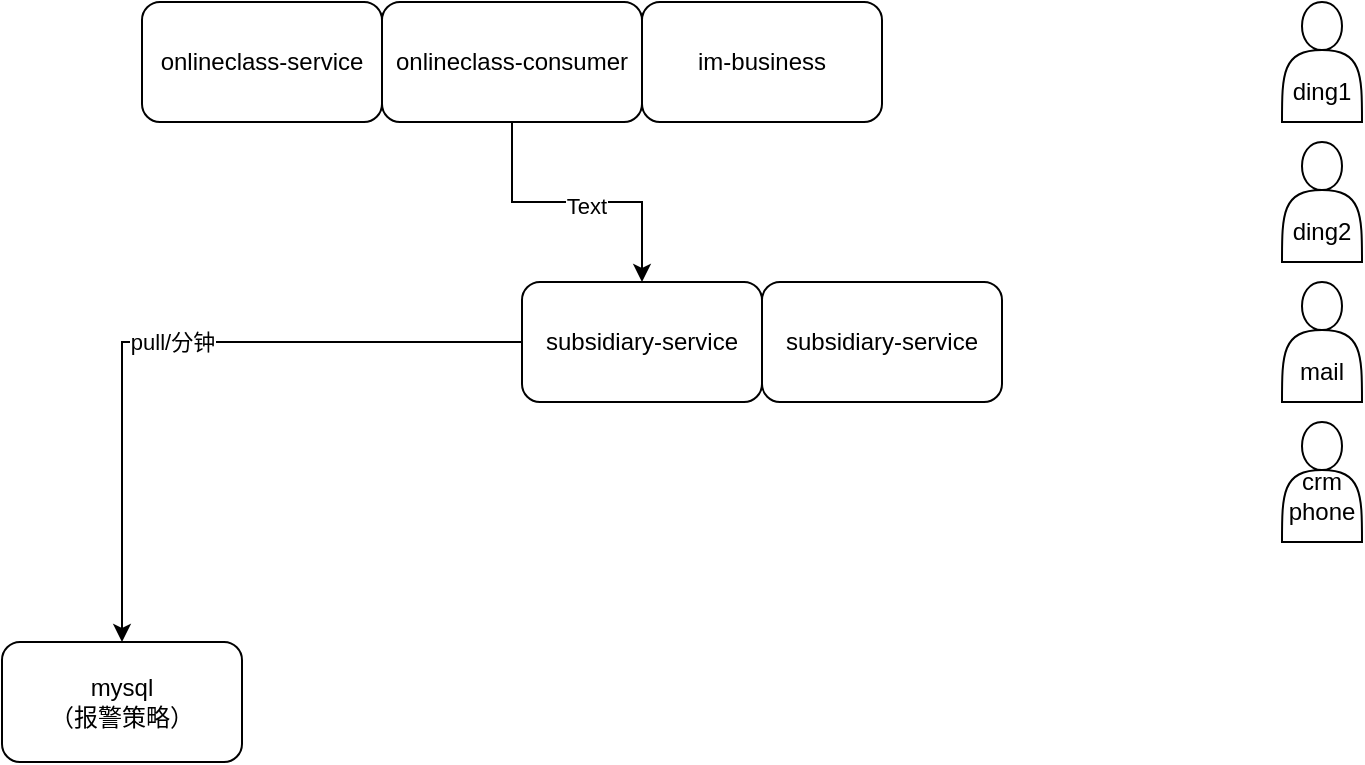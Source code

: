 <mxfile version="14.9.2" type="github">
  <diagram id="hmrDPT9aEi4FXBQT9wZl" name="第 1 页">
    <mxGraphModel dx="1026" dy="546" grid="1" gridSize="10" guides="1" tooltips="1" connect="1" arrows="1" fold="1" page="1" pageScale="1" pageWidth="827" pageHeight="1169" math="0" shadow="0">
      <root>
        <mxCell id="0" />
        <mxCell id="1" parent="0" />
        <mxCell id="y2EDK6SduKcGguCSZlnM-5" value="pull/分钟" style="edgeStyle=orthogonalEdgeStyle;rounded=0;orthogonalLoop=1;jettySize=auto;html=1;exitX=0;exitY=0.5;exitDx=0;exitDy=0;entryX=0.5;entryY=0;entryDx=0;entryDy=0;" edge="1" parent="1" source="y2EDK6SduKcGguCSZlnM-2" target="y2EDK6SduKcGguCSZlnM-4">
          <mxGeometry relative="1" as="geometry" />
        </mxCell>
        <mxCell id="y2EDK6SduKcGguCSZlnM-2" value="&lt;span&gt;subsidiary-service&lt;/span&gt;" style="rounded=1;whiteSpace=wrap;html=1;" vertex="1" parent="1">
          <mxGeometry x="270" y="190" width="120" height="60" as="geometry" />
        </mxCell>
        <mxCell id="y2EDK6SduKcGguCSZlnM-3" value="&lt;span&gt;subsidiary-service&lt;/span&gt;" style="rounded=1;whiteSpace=wrap;html=1;" vertex="1" parent="1">
          <mxGeometry x="390" y="190" width="120" height="60" as="geometry" />
        </mxCell>
        <mxCell id="y2EDK6SduKcGguCSZlnM-4" value="mysql&lt;br&gt;（报警策略）" style="rounded=1;whiteSpace=wrap;html=1;" vertex="1" parent="1">
          <mxGeometry x="10" y="370" width="120" height="60" as="geometry" />
        </mxCell>
        <mxCell id="y2EDK6SduKcGguCSZlnM-6" value="&lt;span&gt;onlineclass-service&lt;/span&gt;" style="rounded=1;whiteSpace=wrap;html=1;" vertex="1" parent="1">
          <mxGeometry x="80" y="50" width="120" height="60" as="geometry" />
        </mxCell>
        <mxCell id="y2EDK6SduKcGguCSZlnM-9" value="" style="edgeStyle=orthogonalEdgeStyle;rounded=0;orthogonalLoop=1;jettySize=auto;html=1;" edge="1" parent="1" source="y2EDK6SduKcGguCSZlnM-7" target="y2EDK6SduKcGguCSZlnM-2">
          <mxGeometry relative="1" as="geometry" />
        </mxCell>
        <mxCell id="y2EDK6SduKcGguCSZlnM-10" value="Text" style="edgeLabel;html=1;align=center;verticalAlign=middle;resizable=0;points=[];" vertex="1" connectable="0" parent="y2EDK6SduKcGguCSZlnM-9">
          <mxGeometry x="0.062" y="-2" relative="1" as="geometry">
            <mxPoint as="offset" />
          </mxGeometry>
        </mxCell>
        <mxCell id="y2EDK6SduKcGguCSZlnM-7" value="&lt;span&gt;onlineclass-consumer&lt;/span&gt;" style="rounded=1;whiteSpace=wrap;html=1;" vertex="1" parent="1">
          <mxGeometry x="200" y="50" width="130" height="60" as="geometry" />
        </mxCell>
        <mxCell id="y2EDK6SduKcGguCSZlnM-8" value="&lt;span&gt;im-business&lt;/span&gt;" style="rounded=1;whiteSpace=wrap;html=1;" vertex="1" parent="1">
          <mxGeometry x="330" y="50" width="120" height="60" as="geometry" />
        </mxCell>
        <mxCell id="y2EDK6SduKcGguCSZlnM-14" value="&lt;br&gt;&lt;br&gt;ding2" style="shape=actor;whiteSpace=wrap;html=1;" vertex="1" parent="1">
          <mxGeometry x="650" y="120" width="40" height="60" as="geometry" />
        </mxCell>
        <mxCell id="y2EDK6SduKcGguCSZlnM-15" value="&lt;br&gt;&lt;br&gt;mail" style="shape=actor;whiteSpace=wrap;html=1;" vertex="1" parent="1">
          <mxGeometry x="650" y="190" width="40" height="60" as="geometry" />
        </mxCell>
        <mxCell id="y2EDK6SduKcGguCSZlnM-16" value="&lt;br&gt;crm&lt;br&gt;phone" style="shape=actor;whiteSpace=wrap;html=1;" vertex="1" parent="1">
          <mxGeometry x="650" y="260" width="40" height="60" as="geometry" />
        </mxCell>
        <mxCell id="y2EDK6SduKcGguCSZlnM-18" value="&lt;br&gt;&lt;br&gt;ding1" style="shape=actor;whiteSpace=wrap;html=1;" vertex="1" parent="1">
          <mxGeometry x="650" y="50" width="40" height="60" as="geometry" />
        </mxCell>
      </root>
    </mxGraphModel>
  </diagram>
</mxfile>
